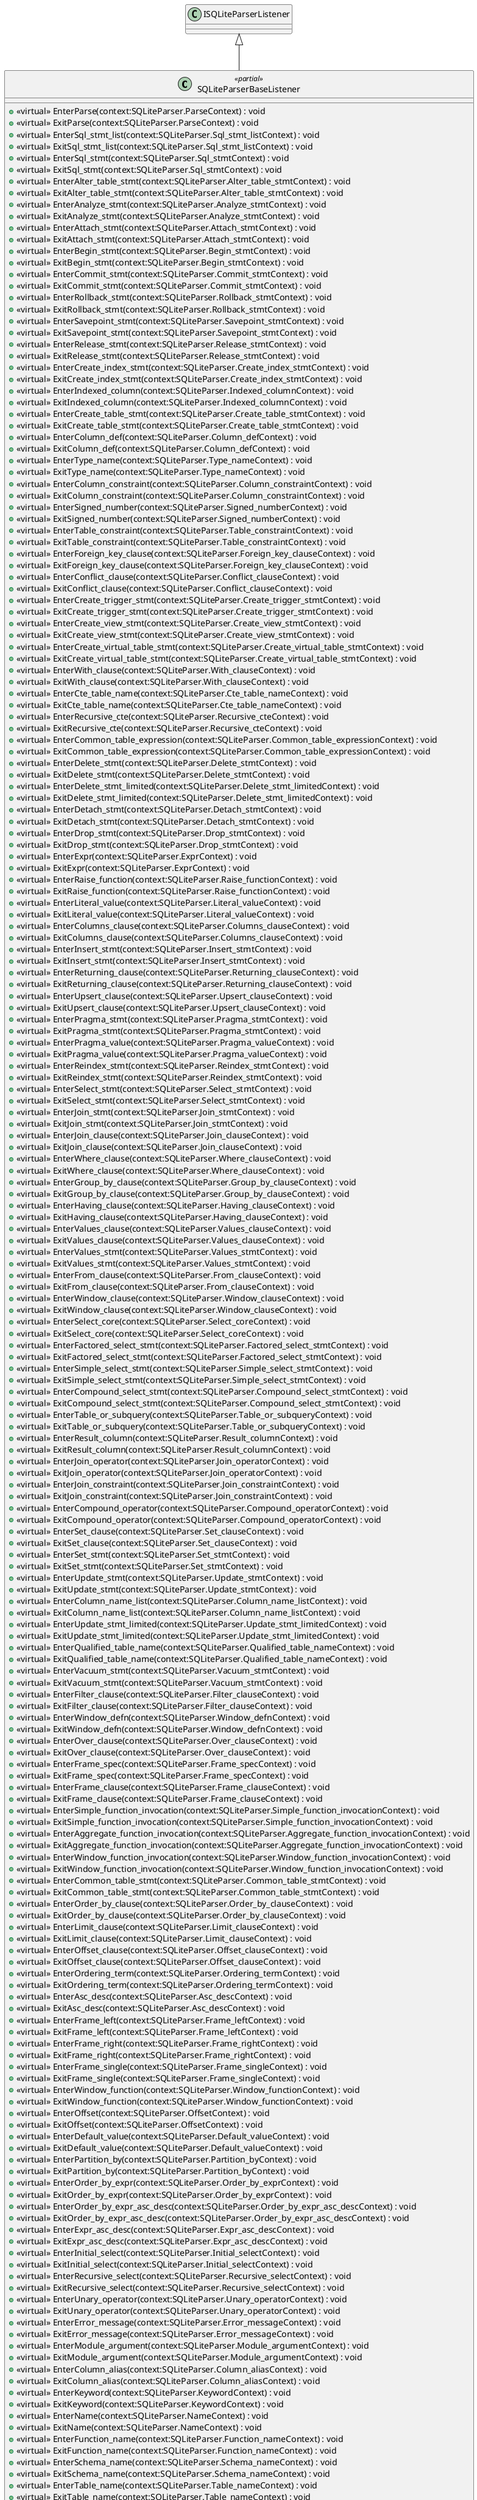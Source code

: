 @startuml
class SQLiteParserBaseListener <<partial>> {
    + <<virtual>> EnterParse(context:SQLiteParser.ParseContext) : void
    + <<virtual>> ExitParse(context:SQLiteParser.ParseContext) : void
    + <<virtual>> EnterSql_stmt_list(context:SQLiteParser.Sql_stmt_listContext) : void
    + <<virtual>> ExitSql_stmt_list(context:SQLiteParser.Sql_stmt_listContext) : void
    + <<virtual>> EnterSql_stmt(context:SQLiteParser.Sql_stmtContext) : void
    + <<virtual>> ExitSql_stmt(context:SQLiteParser.Sql_stmtContext) : void
    + <<virtual>> EnterAlter_table_stmt(context:SQLiteParser.Alter_table_stmtContext) : void
    + <<virtual>> ExitAlter_table_stmt(context:SQLiteParser.Alter_table_stmtContext) : void
    + <<virtual>> EnterAnalyze_stmt(context:SQLiteParser.Analyze_stmtContext) : void
    + <<virtual>> ExitAnalyze_stmt(context:SQLiteParser.Analyze_stmtContext) : void
    + <<virtual>> EnterAttach_stmt(context:SQLiteParser.Attach_stmtContext) : void
    + <<virtual>> ExitAttach_stmt(context:SQLiteParser.Attach_stmtContext) : void
    + <<virtual>> EnterBegin_stmt(context:SQLiteParser.Begin_stmtContext) : void
    + <<virtual>> ExitBegin_stmt(context:SQLiteParser.Begin_stmtContext) : void
    + <<virtual>> EnterCommit_stmt(context:SQLiteParser.Commit_stmtContext) : void
    + <<virtual>> ExitCommit_stmt(context:SQLiteParser.Commit_stmtContext) : void
    + <<virtual>> EnterRollback_stmt(context:SQLiteParser.Rollback_stmtContext) : void
    + <<virtual>> ExitRollback_stmt(context:SQLiteParser.Rollback_stmtContext) : void
    + <<virtual>> EnterSavepoint_stmt(context:SQLiteParser.Savepoint_stmtContext) : void
    + <<virtual>> ExitSavepoint_stmt(context:SQLiteParser.Savepoint_stmtContext) : void
    + <<virtual>> EnterRelease_stmt(context:SQLiteParser.Release_stmtContext) : void
    + <<virtual>> ExitRelease_stmt(context:SQLiteParser.Release_stmtContext) : void
    + <<virtual>> EnterCreate_index_stmt(context:SQLiteParser.Create_index_stmtContext) : void
    + <<virtual>> ExitCreate_index_stmt(context:SQLiteParser.Create_index_stmtContext) : void
    + <<virtual>> EnterIndexed_column(context:SQLiteParser.Indexed_columnContext) : void
    + <<virtual>> ExitIndexed_column(context:SQLiteParser.Indexed_columnContext) : void
    + <<virtual>> EnterCreate_table_stmt(context:SQLiteParser.Create_table_stmtContext) : void
    + <<virtual>> ExitCreate_table_stmt(context:SQLiteParser.Create_table_stmtContext) : void
    + <<virtual>> EnterColumn_def(context:SQLiteParser.Column_defContext) : void
    + <<virtual>> ExitColumn_def(context:SQLiteParser.Column_defContext) : void
    + <<virtual>> EnterType_name(context:SQLiteParser.Type_nameContext) : void
    + <<virtual>> ExitType_name(context:SQLiteParser.Type_nameContext) : void
    + <<virtual>> EnterColumn_constraint(context:SQLiteParser.Column_constraintContext) : void
    + <<virtual>> ExitColumn_constraint(context:SQLiteParser.Column_constraintContext) : void
    + <<virtual>> EnterSigned_number(context:SQLiteParser.Signed_numberContext) : void
    + <<virtual>> ExitSigned_number(context:SQLiteParser.Signed_numberContext) : void
    + <<virtual>> EnterTable_constraint(context:SQLiteParser.Table_constraintContext) : void
    + <<virtual>> ExitTable_constraint(context:SQLiteParser.Table_constraintContext) : void
    + <<virtual>> EnterForeign_key_clause(context:SQLiteParser.Foreign_key_clauseContext) : void
    + <<virtual>> ExitForeign_key_clause(context:SQLiteParser.Foreign_key_clauseContext) : void
    + <<virtual>> EnterConflict_clause(context:SQLiteParser.Conflict_clauseContext) : void
    + <<virtual>> ExitConflict_clause(context:SQLiteParser.Conflict_clauseContext) : void
    + <<virtual>> EnterCreate_trigger_stmt(context:SQLiteParser.Create_trigger_stmtContext) : void
    + <<virtual>> ExitCreate_trigger_stmt(context:SQLiteParser.Create_trigger_stmtContext) : void
    + <<virtual>> EnterCreate_view_stmt(context:SQLiteParser.Create_view_stmtContext) : void
    + <<virtual>> ExitCreate_view_stmt(context:SQLiteParser.Create_view_stmtContext) : void
    + <<virtual>> EnterCreate_virtual_table_stmt(context:SQLiteParser.Create_virtual_table_stmtContext) : void
    + <<virtual>> ExitCreate_virtual_table_stmt(context:SQLiteParser.Create_virtual_table_stmtContext) : void
    + <<virtual>> EnterWith_clause(context:SQLiteParser.With_clauseContext) : void
    + <<virtual>> ExitWith_clause(context:SQLiteParser.With_clauseContext) : void
    + <<virtual>> EnterCte_table_name(context:SQLiteParser.Cte_table_nameContext) : void
    + <<virtual>> ExitCte_table_name(context:SQLiteParser.Cte_table_nameContext) : void
    + <<virtual>> EnterRecursive_cte(context:SQLiteParser.Recursive_cteContext) : void
    + <<virtual>> ExitRecursive_cte(context:SQLiteParser.Recursive_cteContext) : void
    + <<virtual>> EnterCommon_table_expression(context:SQLiteParser.Common_table_expressionContext) : void
    + <<virtual>> ExitCommon_table_expression(context:SQLiteParser.Common_table_expressionContext) : void
    + <<virtual>> EnterDelete_stmt(context:SQLiteParser.Delete_stmtContext) : void
    + <<virtual>> ExitDelete_stmt(context:SQLiteParser.Delete_stmtContext) : void
    + <<virtual>> EnterDelete_stmt_limited(context:SQLiteParser.Delete_stmt_limitedContext) : void
    + <<virtual>> ExitDelete_stmt_limited(context:SQLiteParser.Delete_stmt_limitedContext) : void
    + <<virtual>> EnterDetach_stmt(context:SQLiteParser.Detach_stmtContext) : void
    + <<virtual>> ExitDetach_stmt(context:SQLiteParser.Detach_stmtContext) : void
    + <<virtual>> EnterDrop_stmt(context:SQLiteParser.Drop_stmtContext) : void
    + <<virtual>> ExitDrop_stmt(context:SQLiteParser.Drop_stmtContext) : void
    + <<virtual>> EnterExpr(context:SQLiteParser.ExprContext) : void
    + <<virtual>> ExitExpr(context:SQLiteParser.ExprContext) : void
    + <<virtual>> EnterRaise_function(context:SQLiteParser.Raise_functionContext) : void
    + <<virtual>> ExitRaise_function(context:SQLiteParser.Raise_functionContext) : void
    + <<virtual>> EnterLiteral_value(context:SQLiteParser.Literal_valueContext) : void
    + <<virtual>> ExitLiteral_value(context:SQLiteParser.Literal_valueContext) : void
    + <<virtual>> EnterColumns_clause(context:SQLiteParser.Columns_clauseContext) : void
    + <<virtual>> ExitColumns_clause(context:SQLiteParser.Columns_clauseContext) : void
    + <<virtual>> EnterInsert_stmt(context:SQLiteParser.Insert_stmtContext) : void
    + <<virtual>> ExitInsert_stmt(context:SQLiteParser.Insert_stmtContext) : void
    + <<virtual>> EnterReturning_clause(context:SQLiteParser.Returning_clauseContext) : void
    + <<virtual>> ExitReturning_clause(context:SQLiteParser.Returning_clauseContext) : void
    + <<virtual>> EnterUpsert_clause(context:SQLiteParser.Upsert_clauseContext) : void
    + <<virtual>> ExitUpsert_clause(context:SQLiteParser.Upsert_clauseContext) : void
    + <<virtual>> EnterPragma_stmt(context:SQLiteParser.Pragma_stmtContext) : void
    + <<virtual>> ExitPragma_stmt(context:SQLiteParser.Pragma_stmtContext) : void
    + <<virtual>> EnterPragma_value(context:SQLiteParser.Pragma_valueContext) : void
    + <<virtual>> ExitPragma_value(context:SQLiteParser.Pragma_valueContext) : void
    + <<virtual>> EnterReindex_stmt(context:SQLiteParser.Reindex_stmtContext) : void
    + <<virtual>> ExitReindex_stmt(context:SQLiteParser.Reindex_stmtContext) : void
    + <<virtual>> EnterSelect_stmt(context:SQLiteParser.Select_stmtContext) : void
    + <<virtual>> ExitSelect_stmt(context:SQLiteParser.Select_stmtContext) : void
    + <<virtual>> EnterJoin_stmt(context:SQLiteParser.Join_stmtContext) : void
    + <<virtual>> ExitJoin_stmt(context:SQLiteParser.Join_stmtContext) : void
    + <<virtual>> EnterJoin_clause(context:SQLiteParser.Join_clauseContext) : void
    + <<virtual>> ExitJoin_clause(context:SQLiteParser.Join_clauseContext) : void
    + <<virtual>> EnterWhere_clause(context:SQLiteParser.Where_clauseContext) : void
    + <<virtual>> ExitWhere_clause(context:SQLiteParser.Where_clauseContext) : void
    + <<virtual>> EnterGroup_by_clause(context:SQLiteParser.Group_by_clauseContext) : void
    + <<virtual>> ExitGroup_by_clause(context:SQLiteParser.Group_by_clauseContext) : void
    + <<virtual>> EnterHaving_clause(context:SQLiteParser.Having_clauseContext) : void
    + <<virtual>> ExitHaving_clause(context:SQLiteParser.Having_clauseContext) : void
    + <<virtual>> EnterValues_clause(context:SQLiteParser.Values_clauseContext) : void
    + <<virtual>> ExitValues_clause(context:SQLiteParser.Values_clauseContext) : void
    + <<virtual>> EnterValues_stmt(context:SQLiteParser.Values_stmtContext) : void
    + <<virtual>> ExitValues_stmt(context:SQLiteParser.Values_stmtContext) : void
    + <<virtual>> EnterFrom_clause(context:SQLiteParser.From_clauseContext) : void
    + <<virtual>> ExitFrom_clause(context:SQLiteParser.From_clauseContext) : void
    + <<virtual>> EnterWindow_clause(context:SQLiteParser.Window_clauseContext) : void
    + <<virtual>> ExitWindow_clause(context:SQLiteParser.Window_clauseContext) : void
    + <<virtual>> EnterSelect_core(context:SQLiteParser.Select_coreContext) : void
    + <<virtual>> ExitSelect_core(context:SQLiteParser.Select_coreContext) : void
    + <<virtual>> EnterFactored_select_stmt(context:SQLiteParser.Factored_select_stmtContext) : void
    + <<virtual>> ExitFactored_select_stmt(context:SQLiteParser.Factored_select_stmtContext) : void
    + <<virtual>> EnterSimple_select_stmt(context:SQLiteParser.Simple_select_stmtContext) : void
    + <<virtual>> ExitSimple_select_stmt(context:SQLiteParser.Simple_select_stmtContext) : void
    + <<virtual>> EnterCompound_select_stmt(context:SQLiteParser.Compound_select_stmtContext) : void
    + <<virtual>> ExitCompound_select_stmt(context:SQLiteParser.Compound_select_stmtContext) : void
    + <<virtual>> EnterTable_or_subquery(context:SQLiteParser.Table_or_subqueryContext) : void
    + <<virtual>> ExitTable_or_subquery(context:SQLiteParser.Table_or_subqueryContext) : void
    + <<virtual>> EnterResult_column(context:SQLiteParser.Result_columnContext) : void
    + <<virtual>> ExitResult_column(context:SQLiteParser.Result_columnContext) : void
    + <<virtual>> EnterJoin_operator(context:SQLiteParser.Join_operatorContext) : void
    + <<virtual>> ExitJoin_operator(context:SQLiteParser.Join_operatorContext) : void
    + <<virtual>> EnterJoin_constraint(context:SQLiteParser.Join_constraintContext) : void
    + <<virtual>> ExitJoin_constraint(context:SQLiteParser.Join_constraintContext) : void
    + <<virtual>> EnterCompound_operator(context:SQLiteParser.Compound_operatorContext) : void
    + <<virtual>> ExitCompound_operator(context:SQLiteParser.Compound_operatorContext) : void
    + <<virtual>> EnterSet_clause(context:SQLiteParser.Set_clauseContext) : void
    + <<virtual>> ExitSet_clause(context:SQLiteParser.Set_clauseContext) : void
    + <<virtual>> EnterSet_stmt(context:SQLiteParser.Set_stmtContext) : void
    + <<virtual>> ExitSet_stmt(context:SQLiteParser.Set_stmtContext) : void
    + <<virtual>> EnterUpdate_stmt(context:SQLiteParser.Update_stmtContext) : void
    + <<virtual>> ExitUpdate_stmt(context:SQLiteParser.Update_stmtContext) : void
    + <<virtual>> EnterColumn_name_list(context:SQLiteParser.Column_name_listContext) : void
    + <<virtual>> ExitColumn_name_list(context:SQLiteParser.Column_name_listContext) : void
    + <<virtual>> EnterUpdate_stmt_limited(context:SQLiteParser.Update_stmt_limitedContext) : void
    + <<virtual>> ExitUpdate_stmt_limited(context:SQLiteParser.Update_stmt_limitedContext) : void
    + <<virtual>> EnterQualified_table_name(context:SQLiteParser.Qualified_table_nameContext) : void
    + <<virtual>> ExitQualified_table_name(context:SQLiteParser.Qualified_table_nameContext) : void
    + <<virtual>> EnterVacuum_stmt(context:SQLiteParser.Vacuum_stmtContext) : void
    + <<virtual>> ExitVacuum_stmt(context:SQLiteParser.Vacuum_stmtContext) : void
    + <<virtual>> EnterFilter_clause(context:SQLiteParser.Filter_clauseContext) : void
    + <<virtual>> ExitFilter_clause(context:SQLiteParser.Filter_clauseContext) : void
    + <<virtual>> EnterWindow_defn(context:SQLiteParser.Window_defnContext) : void
    + <<virtual>> ExitWindow_defn(context:SQLiteParser.Window_defnContext) : void
    + <<virtual>> EnterOver_clause(context:SQLiteParser.Over_clauseContext) : void
    + <<virtual>> ExitOver_clause(context:SQLiteParser.Over_clauseContext) : void
    + <<virtual>> EnterFrame_spec(context:SQLiteParser.Frame_specContext) : void
    + <<virtual>> ExitFrame_spec(context:SQLiteParser.Frame_specContext) : void
    + <<virtual>> EnterFrame_clause(context:SQLiteParser.Frame_clauseContext) : void
    + <<virtual>> ExitFrame_clause(context:SQLiteParser.Frame_clauseContext) : void
    + <<virtual>> EnterSimple_function_invocation(context:SQLiteParser.Simple_function_invocationContext) : void
    + <<virtual>> ExitSimple_function_invocation(context:SQLiteParser.Simple_function_invocationContext) : void
    + <<virtual>> EnterAggregate_function_invocation(context:SQLiteParser.Aggregate_function_invocationContext) : void
    + <<virtual>> ExitAggregate_function_invocation(context:SQLiteParser.Aggregate_function_invocationContext) : void
    + <<virtual>> EnterWindow_function_invocation(context:SQLiteParser.Window_function_invocationContext) : void
    + <<virtual>> ExitWindow_function_invocation(context:SQLiteParser.Window_function_invocationContext) : void
    + <<virtual>> EnterCommon_table_stmt(context:SQLiteParser.Common_table_stmtContext) : void
    + <<virtual>> ExitCommon_table_stmt(context:SQLiteParser.Common_table_stmtContext) : void
    + <<virtual>> EnterOrder_by_clause(context:SQLiteParser.Order_by_clauseContext) : void
    + <<virtual>> ExitOrder_by_clause(context:SQLiteParser.Order_by_clauseContext) : void
    + <<virtual>> EnterLimit_clause(context:SQLiteParser.Limit_clauseContext) : void
    + <<virtual>> ExitLimit_clause(context:SQLiteParser.Limit_clauseContext) : void
    + <<virtual>> EnterOffset_clause(context:SQLiteParser.Offset_clauseContext) : void
    + <<virtual>> ExitOffset_clause(context:SQLiteParser.Offset_clauseContext) : void
    + <<virtual>> EnterOrdering_term(context:SQLiteParser.Ordering_termContext) : void
    + <<virtual>> ExitOrdering_term(context:SQLiteParser.Ordering_termContext) : void
    + <<virtual>> EnterAsc_desc(context:SQLiteParser.Asc_descContext) : void
    + <<virtual>> ExitAsc_desc(context:SQLiteParser.Asc_descContext) : void
    + <<virtual>> EnterFrame_left(context:SQLiteParser.Frame_leftContext) : void
    + <<virtual>> ExitFrame_left(context:SQLiteParser.Frame_leftContext) : void
    + <<virtual>> EnterFrame_right(context:SQLiteParser.Frame_rightContext) : void
    + <<virtual>> ExitFrame_right(context:SQLiteParser.Frame_rightContext) : void
    + <<virtual>> EnterFrame_single(context:SQLiteParser.Frame_singleContext) : void
    + <<virtual>> ExitFrame_single(context:SQLiteParser.Frame_singleContext) : void
    + <<virtual>> EnterWindow_function(context:SQLiteParser.Window_functionContext) : void
    + <<virtual>> ExitWindow_function(context:SQLiteParser.Window_functionContext) : void
    + <<virtual>> EnterOffset(context:SQLiteParser.OffsetContext) : void
    + <<virtual>> ExitOffset(context:SQLiteParser.OffsetContext) : void
    + <<virtual>> EnterDefault_value(context:SQLiteParser.Default_valueContext) : void
    + <<virtual>> ExitDefault_value(context:SQLiteParser.Default_valueContext) : void
    + <<virtual>> EnterPartition_by(context:SQLiteParser.Partition_byContext) : void
    + <<virtual>> ExitPartition_by(context:SQLiteParser.Partition_byContext) : void
    + <<virtual>> EnterOrder_by_expr(context:SQLiteParser.Order_by_exprContext) : void
    + <<virtual>> ExitOrder_by_expr(context:SQLiteParser.Order_by_exprContext) : void
    + <<virtual>> EnterOrder_by_expr_asc_desc(context:SQLiteParser.Order_by_expr_asc_descContext) : void
    + <<virtual>> ExitOrder_by_expr_asc_desc(context:SQLiteParser.Order_by_expr_asc_descContext) : void
    + <<virtual>> EnterExpr_asc_desc(context:SQLiteParser.Expr_asc_descContext) : void
    + <<virtual>> ExitExpr_asc_desc(context:SQLiteParser.Expr_asc_descContext) : void
    + <<virtual>> EnterInitial_select(context:SQLiteParser.Initial_selectContext) : void
    + <<virtual>> ExitInitial_select(context:SQLiteParser.Initial_selectContext) : void
    + <<virtual>> EnterRecursive_select(context:SQLiteParser.Recursive_selectContext) : void
    + <<virtual>> ExitRecursive_select(context:SQLiteParser.Recursive_selectContext) : void
    + <<virtual>> EnterUnary_operator(context:SQLiteParser.Unary_operatorContext) : void
    + <<virtual>> ExitUnary_operator(context:SQLiteParser.Unary_operatorContext) : void
    + <<virtual>> EnterError_message(context:SQLiteParser.Error_messageContext) : void
    + <<virtual>> ExitError_message(context:SQLiteParser.Error_messageContext) : void
    + <<virtual>> EnterModule_argument(context:SQLiteParser.Module_argumentContext) : void
    + <<virtual>> ExitModule_argument(context:SQLiteParser.Module_argumentContext) : void
    + <<virtual>> EnterColumn_alias(context:SQLiteParser.Column_aliasContext) : void
    + <<virtual>> ExitColumn_alias(context:SQLiteParser.Column_aliasContext) : void
    + <<virtual>> EnterKeyword(context:SQLiteParser.KeywordContext) : void
    + <<virtual>> ExitKeyword(context:SQLiteParser.KeywordContext) : void
    + <<virtual>> EnterName(context:SQLiteParser.NameContext) : void
    + <<virtual>> ExitName(context:SQLiteParser.NameContext) : void
    + <<virtual>> EnterFunction_name(context:SQLiteParser.Function_nameContext) : void
    + <<virtual>> ExitFunction_name(context:SQLiteParser.Function_nameContext) : void
    + <<virtual>> EnterSchema_name(context:SQLiteParser.Schema_nameContext) : void
    + <<virtual>> ExitSchema_name(context:SQLiteParser.Schema_nameContext) : void
    + <<virtual>> EnterTable_name(context:SQLiteParser.Table_nameContext) : void
    + <<virtual>> ExitTable_name(context:SQLiteParser.Table_nameContext) : void
    + <<virtual>> EnterTable_or_index_name(context:SQLiteParser.Table_or_index_nameContext) : void
    + <<virtual>> ExitTable_or_index_name(context:SQLiteParser.Table_or_index_nameContext) : void
    + <<virtual>> EnterColumn_name(context:SQLiteParser.Column_nameContext) : void
    + <<virtual>> ExitColumn_name(context:SQLiteParser.Column_nameContext) : void
    + <<virtual>> EnterCollation_name(context:SQLiteParser.Collation_nameContext) : void
    + <<virtual>> ExitCollation_name(context:SQLiteParser.Collation_nameContext) : void
    + <<virtual>> EnterForeign_table(context:SQLiteParser.Foreign_tableContext) : void
    + <<virtual>> ExitForeign_table(context:SQLiteParser.Foreign_tableContext) : void
    + <<virtual>> EnterIndex_name(context:SQLiteParser.Index_nameContext) : void
    + <<virtual>> ExitIndex_name(context:SQLiteParser.Index_nameContext) : void
    + <<virtual>> EnterTrigger_name(context:SQLiteParser.Trigger_nameContext) : void
    + <<virtual>> ExitTrigger_name(context:SQLiteParser.Trigger_nameContext) : void
    + <<virtual>> EnterView_name(context:SQLiteParser.View_nameContext) : void
    + <<virtual>> ExitView_name(context:SQLiteParser.View_nameContext) : void
    + <<virtual>> EnterModule_name(context:SQLiteParser.Module_nameContext) : void
    + <<virtual>> ExitModule_name(context:SQLiteParser.Module_nameContext) : void
    + <<virtual>> EnterPragma_name(context:SQLiteParser.Pragma_nameContext) : void
    + <<virtual>> ExitPragma_name(context:SQLiteParser.Pragma_nameContext) : void
    + <<virtual>> EnterSavepoint_name(context:SQLiteParser.Savepoint_nameContext) : void
    + <<virtual>> ExitSavepoint_name(context:SQLiteParser.Savepoint_nameContext) : void
    + <<virtual>> EnterTable_alias(context:SQLiteParser.Table_aliasContext) : void
    + <<virtual>> ExitTable_alias(context:SQLiteParser.Table_aliasContext) : void
    + <<virtual>> EnterTransaction_name(context:SQLiteParser.Transaction_nameContext) : void
    + <<virtual>> ExitTransaction_name(context:SQLiteParser.Transaction_nameContext) : void
    + <<virtual>> EnterWindow_name(context:SQLiteParser.Window_nameContext) : void
    + <<virtual>> ExitWindow_name(context:SQLiteParser.Window_nameContext) : void
    + <<virtual>> EnterAlias(context:SQLiteParser.AliasContext) : void
    + <<virtual>> ExitAlias(context:SQLiteParser.AliasContext) : void
    + <<virtual>> EnterFilename(context:SQLiteParser.FilenameContext) : void
    + <<virtual>> ExitFilename(context:SQLiteParser.FilenameContext) : void
    + <<virtual>> EnterBase_window_name(context:SQLiteParser.Base_window_nameContext) : void
    + <<virtual>> ExitBase_window_name(context:SQLiteParser.Base_window_nameContext) : void
    + <<virtual>> EnterSimple_func(context:SQLiteParser.Simple_funcContext) : void
    + <<virtual>> ExitSimple_func(context:SQLiteParser.Simple_funcContext) : void
    + <<virtual>> EnterAggregate_func(context:SQLiteParser.Aggregate_funcContext) : void
    + <<virtual>> ExitAggregate_func(context:SQLiteParser.Aggregate_funcContext) : void
    + <<virtual>> EnterTable_function_name(context:SQLiteParser.Table_function_nameContext) : void
    + <<virtual>> ExitTable_function_name(context:SQLiteParser.Table_function_nameContext) : void
    + <<virtual>> EnterAny_name(context:SQLiteParser.Any_nameContext) : void
    + <<virtual>> ExitAny_name(context:SQLiteParser.Any_nameContext) : void
    + <<virtual>> EnterEveryRule(context:ParserRuleContext) : void
    + <<virtual>> ExitEveryRule(context:ParserRuleContext) : void
    + <<virtual>> VisitTerminal(node:ITerminalNode) : void
    + <<virtual>> VisitErrorNode(node:IErrorNode) : void
}
ISQLiteParserListener <|-- SQLiteParserBaseListener
@enduml
